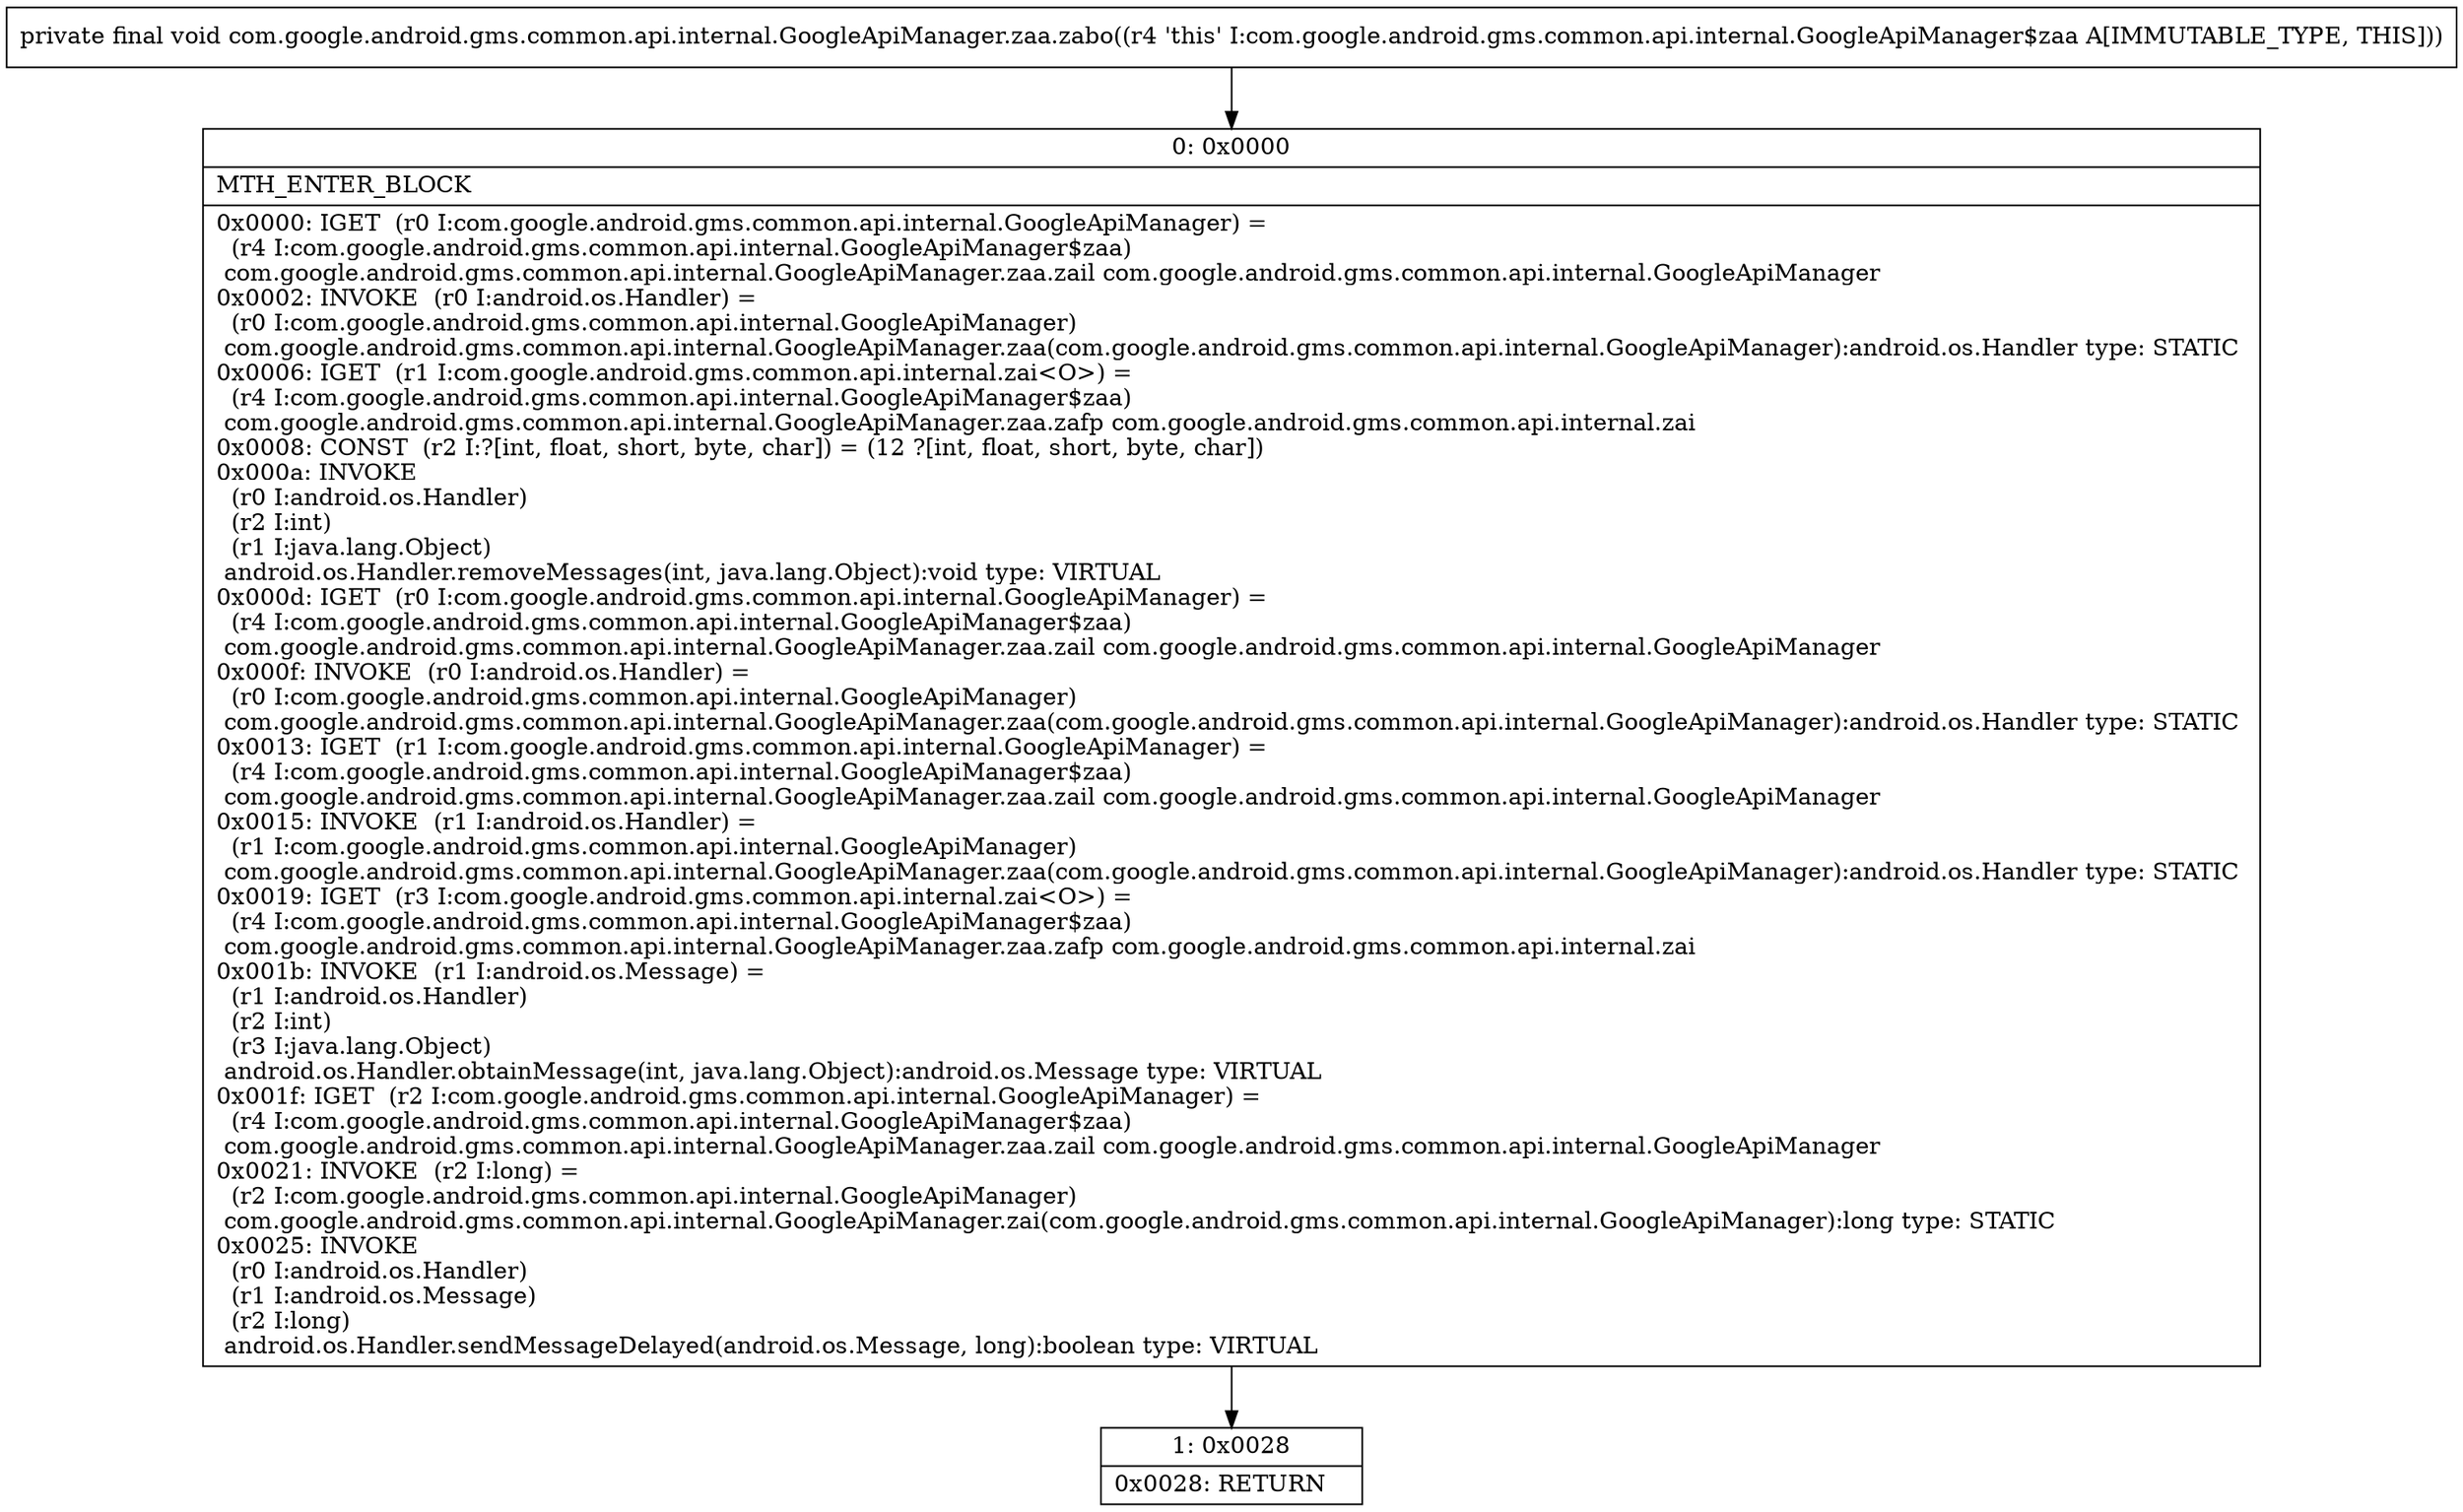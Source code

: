 digraph "CFG forcom.google.android.gms.common.api.internal.GoogleApiManager.zaa.zabo()V" {
Node_0 [shape=record,label="{0\:\ 0x0000|MTH_ENTER_BLOCK\l|0x0000: IGET  (r0 I:com.google.android.gms.common.api.internal.GoogleApiManager) = \l  (r4 I:com.google.android.gms.common.api.internal.GoogleApiManager$zaa)\l com.google.android.gms.common.api.internal.GoogleApiManager.zaa.zail com.google.android.gms.common.api.internal.GoogleApiManager \l0x0002: INVOKE  (r0 I:android.os.Handler) = \l  (r0 I:com.google.android.gms.common.api.internal.GoogleApiManager)\l com.google.android.gms.common.api.internal.GoogleApiManager.zaa(com.google.android.gms.common.api.internal.GoogleApiManager):android.os.Handler type: STATIC \l0x0006: IGET  (r1 I:com.google.android.gms.common.api.internal.zai\<O\>) = \l  (r4 I:com.google.android.gms.common.api.internal.GoogleApiManager$zaa)\l com.google.android.gms.common.api.internal.GoogleApiManager.zaa.zafp com.google.android.gms.common.api.internal.zai \l0x0008: CONST  (r2 I:?[int, float, short, byte, char]) = (12 ?[int, float, short, byte, char]) \l0x000a: INVOKE  \l  (r0 I:android.os.Handler)\l  (r2 I:int)\l  (r1 I:java.lang.Object)\l android.os.Handler.removeMessages(int, java.lang.Object):void type: VIRTUAL \l0x000d: IGET  (r0 I:com.google.android.gms.common.api.internal.GoogleApiManager) = \l  (r4 I:com.google.android.gms.common.api.internal.GoogleApiManager$zaa)\l com.google.android.gms.common.api.internal.GoogleApiManager.zaa.zail com.google.android.gms.common.api.internal.GoogleApiManager \l0x000f: INVOKE  (r0 I:android.os.Handler) = \l  (r0 I:com.google.android.gms.common.api.internal.GoogleApiManager)\l com.google.android.gms.common.api.internal.GoogleApiManager.zaa(com.google.android.gms.common.api.internal.GoogleApiManager):android.os.Handler type: STATIC \l0x0013: IGET  (r1 I:com.google.android.gms.common.api.internal.GoogleApiManager) = \l  (r4 I:com.google.android.gms.common.api.internal.GoogleApiManager$zaa)\l com.google.android.gms.common.api.internal.GoogleApiManager.zaa.zail com.google.android.gms.common.api.internal.GoogleApiManager \l0x0015: INVOKE  (r1 I:android.os.Handler) = \l  (r1 I:com.google.android.gms.common.api.internal.GoogleApiManager)\l com.google.android.gms.common.api.internal.GoogleApiManager.zaa(com.google.android.gms.common.api.internal.GoogleApiManager):android.os.Handler type: STATIC \l0x0019: IGET  (r3 I:com.google.android.gms.common.api.internal.zai\<O\>) = \l  (r4 I:com.google.android.gms.common.api.internal.GoogleApiManager$zaa)\l com.google.android.gms.common.api.internal.GoogleApiManager.zaa.zafp com.google.android.gms.common.api.internal.zai \l0x001b: INVOKE  (r1 I:android.os.Message) = \l  (r1 I:android.os.Handler)\l  (r2 I:int)\l  (r3 I:java.lang.Object)\l android.os.Handler.obtainMessage(int, java.lang.Object):android.os.Message type: VIRTUAL \l0x001f: IGET  (r2 I:com.google.android.gms.common.api.internal.GoogleApiManager) = \l  (r4 I:com.google.android.gms.common.api.internal.GoogleApiManager$zaa)\l com.google.android.gms.common.api.internal.GoogleApiManager.zaa.zail com.google.android.gms.common.api.internal.GoogleApiManager \l0x0021: INVOKE  (r2 I:long) = \l  (r2 I:com.google.android.gms.common.api.internal.GoogleApiManager)\l com.google.android.gms.common.api.internal.GoogleApiManager.zai(com.google.android.gms.common.api.internal.GoogleApiManager):long type: STATIC \l0x0025: INVOKE  \l  (r0 I:android.os.Handler)\l  (r1 I:android.os.Message)\l  (r2 I:long)\l android.os.Handler.sendMessageDelayed(android.os.Message, long):boolean type: VIRTUAL \l}"];
Node_1 [shape=record,label="{1\:\ 0x0028|0x0028: RETURN   \l}"];
MethodNode[shape=record,label="{private final void com.google.android.gms.common.api.internal.GoogleApiManager.zaa.zabo((r4 'this' I:com.google.android.gms.common.api.internal.GoogleApiManager$zaa A[IMMUTABLE_TYPE, THIS])) }"];
MethodNode -> Node_0;
Node_0 -> Node_1;
}

